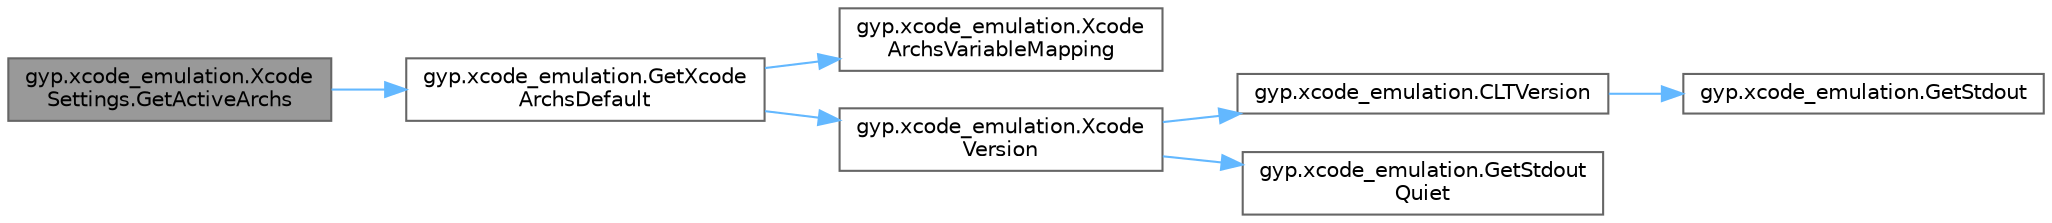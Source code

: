 digraph "gyp.xcode_emulation.XcodeSettings.GetActiveArchs"
{
 // LATEX_PDF_SIZE
  bgcolor="transparent";
  edge [fontname=Helvetica,fontsize=10,labelfontname=Helvetica,labelfontsize=10];
  node [fontname=Helvetica,fontsize=10,shape=box,height=0.2,width=0.4];
  rankdir="LR";
  Node1 [id="Node000001",label="gyp.xcode_emulation.Xcode\lSettings.GetActiveArchs",height=0.2,width=0.4,color="gray40", fillcolor="grey60", style="filled", fontcolor="black",tooltip=" "];
  Node1 -> Node2 [id="edge7_Node000001_Node000002",color="steelblue1",style="solid",tooltip=" "];
  Node2 [id="Node000002",label="gyp.xcode_emulation.GetXcode\lArchsDefault",height=0.2,width=0.4,color="grey40", fillcolor="white", style="filled",URL="$namespacegyp_1_1xcode__emulation.html#a7aaa8ba8c7b972eff1e2b83b5f9cdfb4",tooltip=" "];
  Node2 -> Node3 [id="edge8_Node000002_Node000003",color="steelblue1",style="solid",tooltip=" "];
  Node3 [id="Node000003",label="gyp.xcode_emulation.Xcode\lArchsVariableMapping",height=0.2,width=0.4,color="grey40", fillcolor="white", style="filled",URL="$namespacegyp_1_1xcode__emulation.html#ac7137ac7e1fc35b7033f1699a218464e",tooltip=" "];
  Node2 -> Node4 [id="edge9_Node000002_Node000004",color="steelblue1",style="solid",tooltip=" "];
  Node4 [id="Node000004",label="gyp.xcode_emulation.Xcode\lVersion",height=0.2,width=0.4,color="grey40", fillcolor="white", style="filled",URL="$namespacegyp_1_1xcode__emulation.html#a1a72502b1aac015a0a76ecc2af66b973",tooltip=" "];
  Node4 -> Node5 [id="edge10_Node000004_Node000005",color="steelblue1",style="solid",tooltip=" "];
  Node5 [id="Node000005",label="gyp.xcode_emulation.CLTVersion",height=0.2,width=0.4,color="grey40", fillcolor="white", style="filled",URL="$namespacegyp_1_1xcode__emulation.html#a6181e86c098369dc23a157dcfd23853b",tooltip=" "];
  Node5 -> Node6 [id="edge11_Node000005_Node000006",color="steelblue1",style="solid",tooltip=" "];
  Node6 [id="Node000006",label="gyp.xcode_emulation.GetStdout",height=0.2,width=0.4,color="grey40", fillcolor="white", style="filled",URL="$namespacegyp_1_1xcode__emulation.html#aabad68c9d4c7da2ff4321c00e587657d",tooltip=" "];
  Node4 -> Node7 [id="edge12_Node000004_Node000007",color="steelblue1",style="solid",tooltip=" "];
  Node7 [id="Node000007",label="gyp.xcode_emulation.GetStdout\lQuiet",height=0.2,width=0.4,color="grey40", fillcolor="white", style="filled",URL="$namespacegyp_1_1xcode__emulation.html#a5b8393af614b0e40a6da0f9329f03957",tooltip=" "];
}
